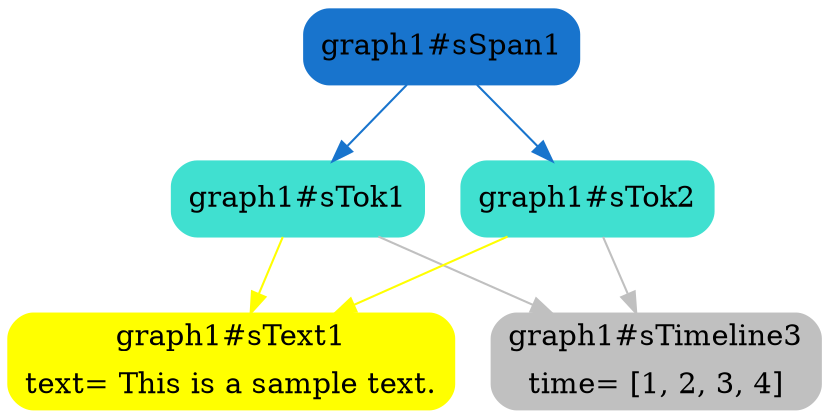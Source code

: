 digraph G {
ordering= out;
<graph1#sSpan1>[shape= Mrecord,color= dodgerblue3,style= filled,]
<graph1#sTok1>[shape= Mrecord,color= turquoise,style= filled,]
<graph1#sSpan1> -> <graph1#sTok1>[color= dodgerblue3,style= filled,]
<graph1#sText1>[shape= Mrecord,color= yellow,style= filled,label="{{graph1#sText1}|{text= This is a sample text.}}"]
<graph1#sTok1> -> <graph1#sText1>[color= yellow,style= filled,]
<graph1#sTimeline3>[shape= Mrecord,color= gray,style= filled,label="{{graph1#sTimeline3}|{time= [1, 2, 3, 4]}}"]
<graph1#sTok1> -> <graph1#sTimeline3>[color= gray,style= filled,]
<graph1#sTok2>[shape= Mrecord,color= turquoise,style= filled,]
<graph1#sSpan1> -> <graph1#sTok2>[color= dodgerblue3,style= filled,]
<graph1#sTok2> -> <graph1#sText1>[color= yellow,style= filled,]
<graph1#sTok2> -> <graph1#sTimeline3>[color= gray,style= filled,]
}
